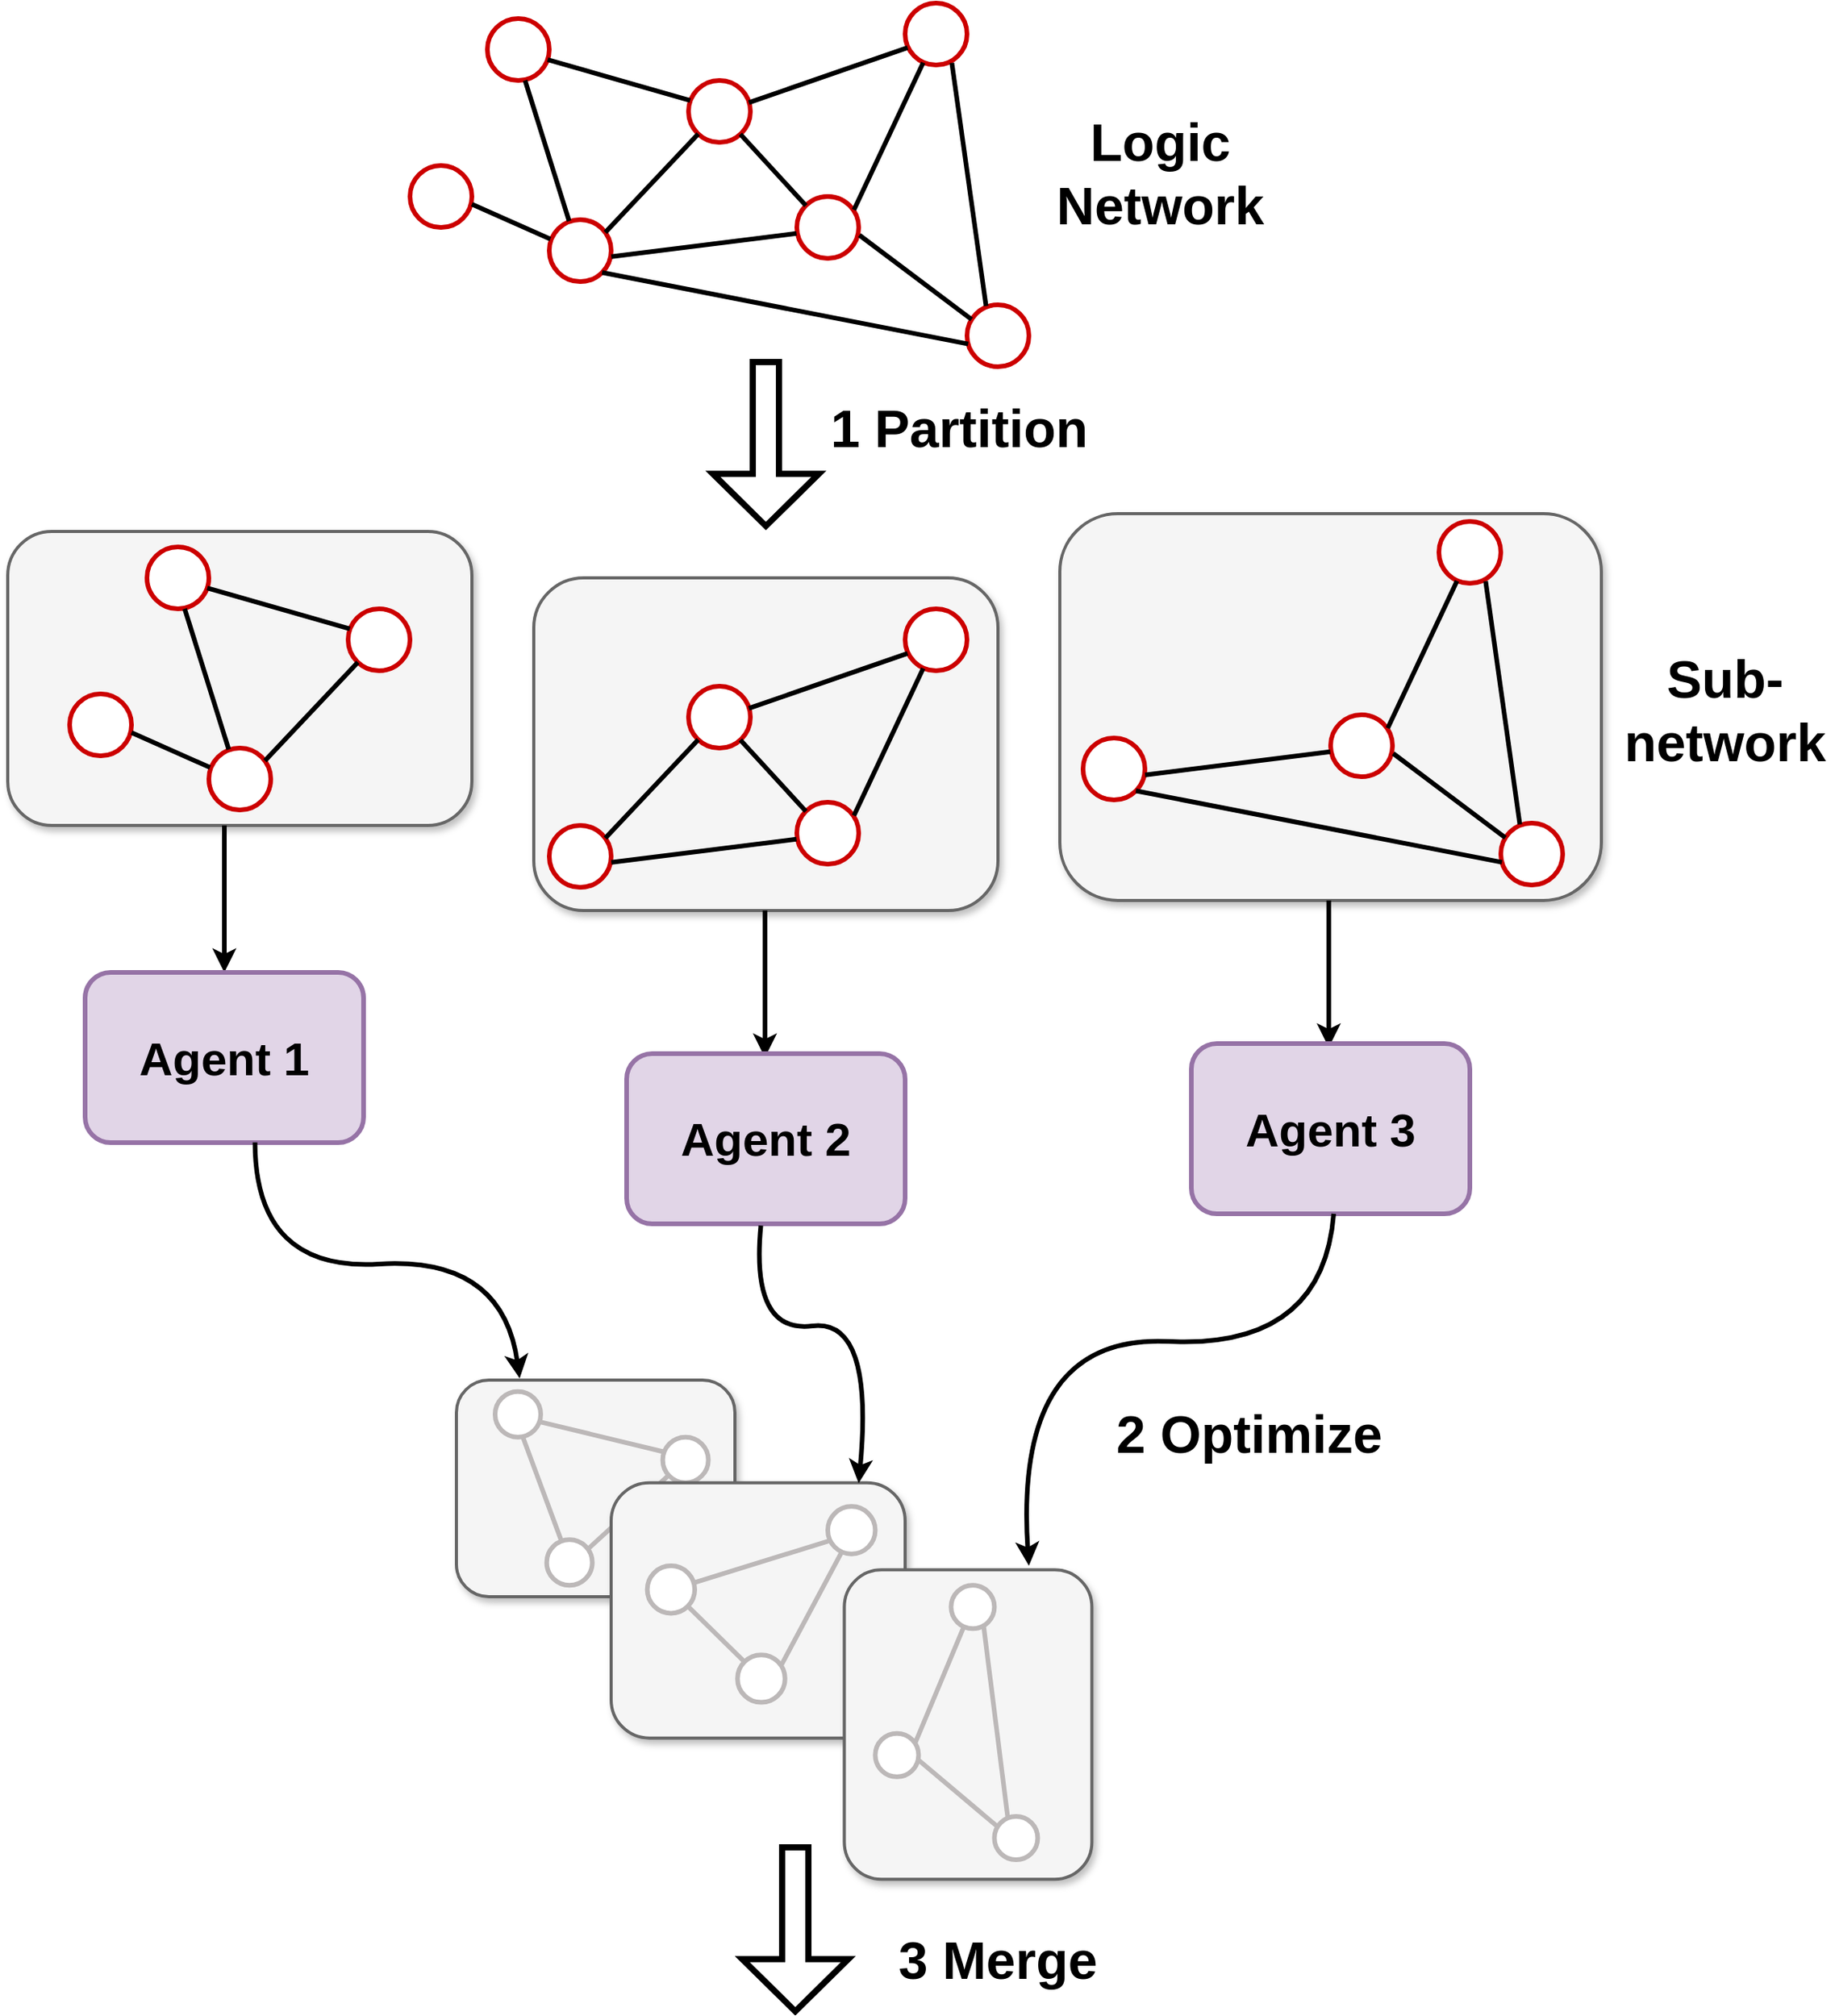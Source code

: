 <mxfile version="24.6.2" type="github">
  <diagram name="第 1 页" id="2leY5HMp6Ett028nWdfq">
    <mxGraphModel dx="3219" dy="2495" grid="1" gridSize="10" guides="1" tooltips="1" connect="1" arrows="1" fold="1" page="1" pageScale="1" pageWidth="1200" pageHeight="1350" math="0" shadow="0">
      <root>
        <mxCell id="0" />
        <mxCell id="1" parent="0" />
        <mxCell id="MMd7Z6TBkllvfIrQ2Aga-56" value="" style="rounded=1;whiteSpace=wrap;html=1;fillColor=#f5f5f5;fontColor=#333333;strokeColor=#666666;strokeWidth=2;shadow=1;" parent="1" vertex="1">
          <mxGeometry x="-510" y="-995" width="350" height="250" as="geometry" />
        </mxCell>
        <mxCell id="MMd7Z6TBkllvfIrQ2Aga-55" value="" style="rounded=1;whiteSpace=wrap;html=1;fillColor=#f5f5f5;fontColor=#333333;strokeColor=#666666;strokeWidth=2;shadow=1;" parent="1" vertex="1">
          <mxGeometry x="-850" y="-953.5" width="300" height="215" as="geometry" />
        </mxCell>
        <mxCell id="MMd7Z6TBkllvfIrQ2Aga-54" value="" style="rounded=1;whiteSpace=wrap;html=1;fillColor=#f5f5f5;fontColor=#333333;strokeColor=#666666;strokeWidth=2;shadow=1;" parent="1" vertex="1">
          <mxGeometry x="-1190" y="-983.5" width="300" height="190" as="geometry" />
        </mxCell>
        <mxCell id="MMd7Z6TBkllvfIrQ2Aga-1" value="" style="ellipse;whiteSpace=wrap;html=1;aspect=fixed;strokeColor=#CC0000;strokeWidth=3;" parent="1" vertex="1">
          <mxGeometry x="-880" y="-1315" width="40" height="40" as="geometry" />
        </mxCell>
        <mxCell id="MMd7Z6TBkllvfIrQ2Aga-2" value="" style="ellipse;whiteSpace=wrap;html=1;aspect=fixed;strokeColor=#CC0000;strokeWidth=3;" parent="1" vertex="1">
          <mxGeometry x="-840" y="-1185" width="40" height="40" as="geometry" />
        </mxCell>
        <mxCell id="MMd7Z6TBkllvfIrQ2Aga-3" value="" style="ellipse;whiteSpace=wrap;html=1;aspect=fixed;strokeColor=#CC0000;strokeWidth=3;" parent="1" vertex="1">
          <mxGeometry x="-750" y="-1275" width="40" height="40" as="geometry" />
        </mxCell>
        <mxCell id="MMd7Z6TBkllvfIrQ2Aga-4" value="" style="ellipse;whiteSpace=wrap;html=1;aspect=fixed;strokeColor=#CC0000;strokeWidth=3;" parent="1" vertex="1">
          <mxGeometry x="-680" y="-1200" width="40" height="40" as="geometry" />
        </mxCell>
        <mxCell id="MMd7Z6TBkllvfIrQ2Aga-5" value="" style="ellipse;whiteSpace=wrap;html=1;aspect=fixed;strokeColor=#CC0000;strokeWidth=3;" parent="1" vertex="1">
          <mxGeometry x="-610" y="-1325" width="40" height="40" as="geometry" />
        </mxCell>
        <mxCell id="MMd7Z6TBkllvfIrQ2Aga-6" value="" style="ellipse;whiteSpace=wrap;html=1;aspect=fixed;strokeColor=#CC0000;strokeWidth=3;" parent="1" vertex="1">
          <mxGeometry x="-570" y="-1130" width="40" height="40" as="geometry" />
        </mxCell>
        <mxCell id="MMd7Z6TBkllvfIrQ2Aga-7" value="" style="ellipse;whiteSpace=wrap;html=1;aspect=fixed;strokeColor=#CC0000;strokeWidth=3;" parent="1" vertex="1">
          <mxGeometry x="-930" y="-1220" width="40" height="40" as="geometry" />
        </mxCell>
        <mxCell id="MMd7Z6TBkllvfIrQ2Aga-8" value="" style="endArrow=none;html=1;rounded=0;strokeWidth=3;exitX=0.017;exitY=0.313;exitDx=0;exitDy=0;exitPerimeter=0;" parent="1" source="MMd7Z6TBkllvfIrQ2Aga-2" edge="1">
          <mxGeometry width="50" height="50" relative="1" as="geometry">
            <mxPoint x="-940" y="-1145" as="sourcePoint" />
            <mxPoint x="-890" y="-1195" as="targetPoint" />
          </mxGeometry>
        </mxCell>
        <mxCell id="MMd7Z6TBkllvfIrQ2Aga-9" value="" style="endArrow=none;html=1;rounded=0;strokeWidth=3;exitX=0.321;exitY=0.022;exitDx=0;exitDy=0;exitPerimeter=0;entryX=0.609;entryY=1;entryDx=0;entryDy=0;entryPerimeter=0;" parent="1" source="MMd7Z6TBkllvfIrQ2Aga-2" target="MMd7Z6TBkllvfIrQ2Aga-1" edge="1">
          <mxGeometry width="50" height="50" relative="1" as="geometry">
            <mxPoint x="-809" y="-1252" as="sourcePoint" />
            <mxPoint x="-860" y="-1275" as="targetPoint" />
          </mxGeometry>
        </mxCell>
        <mxCell id="MMd7Z6TBkllvfIrQ2Aga-10" value="" style="endArrow=none;html=1;rounded=0;strokeWidth=3;exitX=0.027;exitY=0.324;exitDx=0;exitDy=0;exitPerimeter=0;entryX=0.974;entryY=0.663;entryDx=0;entryDy=0;entryPerimeter=0;" parent="1" source="MMd7Z6TBkllvfIrQ2Aga-3" target="MMd7Z6TBkllvfIrQ2Aga-1" edge="1">
          <mxGeometry width="50" height="50" relative="1" as="geometry">
            <mxPoint x="-789" y="-1262" as="sourcePoint" />
            <mxPoint x="-840" y="-1285" as="targetPoint" />
          </mxGeometry>
        </mxCell>
        <mxCell id="MMd7Z6TBkllvfIrQ2Aga-11" value="" style="endArrow=none;html=1;rounded=0;strokeWidth=3;exitX=0.906;exitY=0.204;exitDx=0;exitDy=0;exitPerimeter=0;" parent="1" source="MMd7Z6TBkllvfIrQ2Aga-2" target="MMd7Z6TBkllvfIrQ2Aga-3" edge="1">
          <mxGeometry width="50" height="50" relative="1" as="geometry">
            <mxPoint x="-819" y="-1152" as="sourcePoint" />
            <mxPoint x="-870" y="-1175" as="targetPoint" />
          </mxGeometry>
        </mxCell>
        <mxCell id="MMd7Z6TBkllvfIrQ2Aga-12" value="" style="endArrow=none;html=1;rounded=0;strokeWidth=3;exitX=1.003;exitY=0.597;exitDx=0;exitDy=0;exitPerimeter=0;entryX=-0.006;entryY=0.597;entryDx=0;entryDy=0;entryPerimeter=0;" parent="1" source="MMd7Z6TBkllvfIrQ2Aga-2" target="MMd7Z6TBkllvfIrQ2Aga-4" edge="1">
          <mxGeometry width="50" height="50" relative="1" as="geometry">
            <mxPoint x="-794" y="-1167" as="sourcePoint" />
            <mxPoint x="-734" y="-1230" as="targetPoint" />
          </mxGeometry>
        </mxCell>
        <mxCell id="MMd7Z6TBkllvfIrQ2Aga-13" value="" style="endArrow=none;html=1;rounded=0;strokeWidth=3;entryX=0;entryY=0;entryDx=0;entryDy=0;" parent="1" source="MMd7Z6TBkllvfIrQ2Aga-3" target="MMd7Z6TBkllvfIrQ2Aga-4" edge="1">
          <mxGeometry width="50" height="50" relative="1" as="geometry">
            <mxPoint x="-790" y="-1151" as="sourcePoint" />
            <mxPoint x="-668" y="-1160" as="targetPoint" />
          </mxGeometry>
        </mxCell>
        <mxCell id="MMd7Z6TBkllvfIrQ2Aga-14" value="" style="endArrow=none;html=1;rounded=0;strokeWidth=3;exitX=0.975;exitY=0.358;exitDx=0;exitDy=0;exitPerimeter=0;entryX=0.04;entryY=0.72;entryDx=0;entryDy=0;entryPerimeter=0;" parent="1" source="MMd7Z6TBkllvfIrQ2Aga-3" target="MMd7Z6TBkllvfIrQ2Aga-5" edge="1">
          <mxGeometry width="50" height="50" relative="1" as="geometry">
            <mxPoint x="-794" y="-1167" as="sourcePoint" />
            <mxPoint x="-734" y="-1230" as="targetPoint" />
          </mxGeometry>
        </mxCell>
        <mxCell id="MMd7Z6TBkllvfIrQ2Aga-15" value="" style="endArrow=none;html=1;rounded=0;strokeWidth=3;entryX=0.923;entryY=0.216;entryDx=0;entryDy=0;exitX=0.292;exitY=0.963;exitDx=0;exitDy=0;exitPerimeter=0;entryPerimeter=0;" parent="1" source="MMd7Z6TBkllvfIrQ2Aga-5" target="MMd7Z6TBkllvfIrQ2Aga-4" edge="1">
          <mxGeometry width="50" height="50" relative="1" as="geometry">
            <mxPoint x="-707" y="-1230" as="sourcePoint" />
            <mxPoint x="-664" y="-1184" as="targetPoint" />
          </mxGeometry>
        </mxCell>
        <mxCell id="MMd7Z6TBkllvfIrQ2Aga-16" value="" style="endArrow=none;html=1;rounded=0;strokeWidth=3;exitX=1.012;exitY=0.625;exitDx=0;exitDy=0;exitPerimeter=0;entryX=0.073;entryY=0.237;entryDx=0;entryDy=0;entryPerimeter=0;" parent="1" source="MMd7Z6TBkllvfIrQ2Aga-4" target="MMd7Z6TBkllvfIrQ2Aga-6" edge="1">
          <mxGeometry width="50" height="50" relative="1" as="geometry">
            <mxPoint x="-707" y="-1230" as="sourcePoint" />
            <mxPoint x="-540" y="-1135" as="targetPoint" />
          </mxGeometry>
        </mxCell>
        <mxCell id="MMd7Z6TBkllvfIrQ2Aga-17" value="" style="endArrow=none;html=1;rounded=0;strokeWidth=3;entryX=0.308;entryY=0.021;entryDx=0;entryDy=0;exitX=0.755;exitY=0.968;exitDx=0;exitDy=0;exitPerimeter=0;entryPerimeter=0;" parent="1" source="MMd7Z6TBkllvfIrQ2Aga-5" target="MMd7Z6TBkllvfIrQ2Aga-6" edge="1">
          <mxGeometry width="50" height="50" relative="1" as="geometry">
            <mxPoint x="-588" y="-1276" as="sourcePoint" />
            <mxPoint x="-633" y="-1181" as="targetPoint" />
          </mxGeometry>
        </mxCell>
        <mxCell id="MMd7Z6TBkllvfIrQ2Aga-18" value="" style="ellipse;whiteSpace=wrap;html=1;aspect=fixed;strokeColor=#CC0000;strokeWidth=3;" parent="1" vertex="1">
          <mxGeometry x="-1100" y="-973.5" width="40" height="40" as="geometry" />
        </mxCell>
        <mxCell id="MMd7Z6TBkllvfIrQ2Aga-19" value="" style="ellipse;whiteSpace=wrap;html=1;aspect=fixed;strokeColor=#CC0000;strokeWidth=3;" parent="1" vertex="1">
          <mxGeometry x="-1060" y="-843.5" width="40" height="40" as="geometry" />
        </mxCell>
        <mxCell id="MMd7Z6TBkllvfIrQ2Aga-20" value="" style="ellipse;whiteSpace=wrap;html=1;aspect=fixed;strokeColor=#CC0000;strokeWidth=3;" parent="1" vertex="1">
          <mxGeometry x="-970" y="-933.5" width="40" height="40" as="geometry" />
        </mxCell>
        <mxCell id="MMd7Z6TBkllvfIrQ2Aga-21" value="" style="ellipse;whiteSpace=wrap;html=1;aspect=fixed;strokeColor=#CC0000;strokeWidth=3;" parent="1" vertex="1">
          <mxGeometry x="-1150" y="-878.5" width="40" height="40" as="geometry" />
        </mxCell>
        <mxCell id="MMd7Z6TBkllvfIrQ2Aga-22" value="" style="endArrow=none;html=1;rounded=0;strokeWidth=3;exitX=0.017;exitY=0.313;exitDx=0;exitDy=0;exitPerimeter=0;" parent="1" source="MMd7Z6TBkllvfIrQ2Aga-19" edge="1">
          <mxGeometry width="50" height="50" relative="1" as="geometry">
            <mxPoint x="-1160" y="-803.5" as="sourcePoint" />
            <mxPoint x="-1110" y="-853.5" as="targetPoint" />
          </mxGeometry>
        </mxCell>
        <mxCell id="MMd7Z6TBkllvfIrQ2Aga-23" value="" style="endArrow=none;html=1;rounded=0;strokeWidth=3;exitX=0.321;exitY=0.022;exitDx=0;exitDy=0;exitPerimeter=0;entryX=0.609;entryY=1;entryDx=0;entryDy=0;entryPerimeter=0;" parent="1" source="MMd7Z6TBkllvfIrQ2Aga-19" target="MMd7Z6TBkllvfIrQ2Aga-18" edge="1">
          <mxGeometry width="50" height="50" relative="1" as="geometry">
            <mxPoint x="-1029" y="-910.5" as="sourcePoint" />
            <mxPoint x="-1080" y="-933.5" as="targetPoint" />
          </mxGeometry>
        </mxCell>
        <mxCell id="MMd7Z6TBkllvfIrQ2Aga-24" value="" style="endArrow=none;html=1;rounded=0;strokeWidth=3;exitX=0.027;exitY=0.324;exitDx=0;exitDy=0;exitPerimeter=0;entryX=0.974;entryY=0.663;entryDx=0;entryDy=0;entryPerimeter=0;" parent="1" source="MMd7Z6TBkllvfIrQ2Aga-20" target="MMd7Z6TBkllvfIrQ2Aga-18" edge="1">
          <mxGeometry width="50" height="50" relative="1" as="geometry">
            <mxPoint x="-1009" y="-920.5" as="sourcePoint" />
            <mxPoint x="-1060" y="-943.5" as="targetPoint" />
          </mxGeometry>
        </mxCell>
        <mxCell id="MMd7Z6TBkllvfIrQ2Aga-25" value="" style="endArrow=none;html=1;rounded=0;strokeWidth=3;exitX=0.906;exitY=0.204;exitDx=0;exitDy=0;exitPerimeter=0;" parent="1" source="MMd7Z6TBkllvfIrQ2Aga-19" target="MMd7Z6TBkllvfIrQ2Aga-20" edge="1">
          <mxGeometry width="50" height="50" relative="1" as="geometry">
            <mxPoint x="-1039" y="-810.5" as="sourcePoint" />
            <mxPoint x="-1090" y="-833.5" as="targetPoint" />
          </mxGeometry>
        </mxCell>
        <mxCell id="MMd7Z6TBkllvfIrQ2Aga-35" value="" style="endArrow=none;html=1;rounded=0;strokeWidth=3;exitX=1;exitY=1;exitDx=0;exitDy=0;entryX=0.018;entryY=0.633;entryDx=0;entryDy=0;entryPerimeter=0;" parent="1" source="MMd7Z6TBkllvfIrQ2Aga-2" target="MMd7Z6TBkllvfIrQ2Aga-6" edge="1">
          <mxGeometry width="50" height="50" relative="1" as="geometry">
            <mxPoint x="-790" y="-1151" as="sourcePoint" />
            <mxPoint x="-520" y="-1125" as="targetPoint" />
          </mxGeometry>
        </mxCell>
        <mxCell id="MMd7Z6TBkllvfIrQ2Aga-36" value="" style="ellipse;whiteSpace=wrap;html=1;aspect=fixed;strokeColor=#CC0000;strokeWidth=3;" parent="1" vertex="1">
          <mxGeometry x="-840" y="-793.5" width="40" height="40" as="geometry" />
        </mxCell>
        <mxCell id="MMd7Z6TBkllvfIrQ2Aga-37" value="" style="ellipse;whiteSpace=wrap;html=1;aspect=fixed;strokeColor=#CC0000;strokeWidth=3;" parent="1" vertex="1">
          <mxGeometry x="-750" y="-883.5" width="40" height="40" as="geometry" />
        </mxCell>
        <mxCell id="MMd7Z6TBkllvfIrQ2Aga-38" value="" style="ellipse;whiteSpace=wrap;html=1;aspect=fixed;strokeColor=#CC0000;strokeWidth=3;" parent="1" vertex="1">
          <mxGeometry x="-680" y="-808.5" width="40" height="40" as="geometry" />
        </mxCell>
        <mxCell id="MMd7Z6TBkllvfIrQ2Aga-39" value="" style="ellipse;whiteSpace=wrap;html=1;aspect=fixed;strokeColor=#CC0000;strokeWidth=3;" parent="1" vertex="1">
          <mxGeometry x="-610" y="-933.5" width="40" height="40" as="geometry" />
        </mxCell>
        <mxCell id="MMd7Z6TBkllvfIrQ2Aga-40" value="" style="endArrow=none;html=1;rounded=0;strokeWidth=3;exitX=0.906;exitY=0.204;exitDx=0;exitDy=0;exitPerimeter=0;" parent="1" source="MMd7Z6TBkllvfIrQ2Aga-36" target="MMd7Z6TBkllvfIrQ2Aga-37" edge="1">
          <mxGeometry width="50" height="50" relative="1" as="geometry">
            <mxPoint x="-819" y="-760.5" as="sourcePoint" />
            <mxPoint x="-870" y="-783.5" as="targetPoint" />
          </mxGeometry>
        </mxCell>
        <mxCell id="MMd7Z6TBkllvfIrQ2Aga-41" value="" style="endArrow=none;html=1;rounded=0;strokeWidth=3;exitX=1.003;exitY=0.597;exitDx=0;exitDy=0;exitPerimeter=0;entryX=-0.006;entryY=0.597;entryDx=0;entryDy=0;entryPerimeter=0;" parent="1" source="MMd7Z6TBkllvfIrQ2Aga-36" target="MMd7Z6TBkllvfIrQ2Aga-38" edge="1">
          <mxGeometry width="50" height="50" relative="1" as="geometry">
            <mxPoint x="-794" y="-775.5" as="sourcePoint" />
            <mxPoint x="-734" y="-838.5" as="targetPoint" />
          </mxGeometry>
        </mxCell>
        <mxCell id="MMd7Z6TBkllvfIrQ2Aga-42" value="" style="endArrow=none;html=1;rounded=0;strokeWidth=3;entryX=0;entryY=0;entryDx=0;entryDy=0;" parent="1" source="MMd7Z6TBkllvfIrQ2Aga-37" target="MMd7Z6TBkllvfIrQ2Aga-38" edge="1">
          <mxGeometry width="50" height="50" relative="1" as="geometry">
            <mxPoint x="-790" y="-759.5" as="sourcePoint" />
            <mxPoint x="-668" y="-768.5" as="targetPoint" />
          </mxGeometry>
        </mxCell>
        <mxCell id="MMd7Z6TBkllvfIrQ2Aga-43" value="" style="endArrow=none;html=1;rounded=0;strokeWidth=3;exitX=0.975;exitY=0.358;exitDx=0;exitDy=0;exitPerimeter=0;entryX=0.04;entryY=0.72;entryDx=0;entryDy=0;entryPerimeter=0;" parent="1" source="MMd7Z6TBkllvfIrQ2Aga-37" target="MMd7Z6TBkllvfIrQ2Aga-39" edge="1">
          <mxGeometry width="50" height="50" relative="1" as="geometry">
            <mxPoint x="-794" y="-775.5" as="sourcePoint" />
            <mxPoint x="-734" y="-838.5" as="targetPoint" />
          </mxGeometry>
        </mxCell>
        <mxCell id="MMd7Z6TBkllvfIrQ2Aga-44" value="" style="endArrow=none;html=1;rounded=0;strokeWidth=3;entryX=0.923;entryY=0.216;entryDx=0;entryDy=0;exitX=0.292;exitY=0.963;exitDx=0;exitDy=0;exitPerimeter=0;entryPerimeter=0;" parent="1" source="MMd7Z6TBkllvfIrQ2Aga-39" target="MMd7Z6TBkllvfIrQ2Aga-38" edge="1">
          <mxGeometry width="50" height="50" relative="1" as="geometry">
            <mxPoint x="-707" y="-838.5" as="sourcePoint" />
            <mxPoint x="-664" y="-792.5" as="targetPoint" />
          </mxGeometry>
        </mxCell>
        <mxCell id="MMd7Z6TBkllvfIrQ2Aga-57" value="" style="ellipse;whiteSpace=wrap;html=1;aspect=fixed;strokeColor=#CC0000;strokeWidth=3;" parent="1" vertex="1">
          <mxGeometry x="-495" y="-850" width="40" height="40" as="geometry" />
        </mxCell>
        <mxCell id="MMd7Z6TBkllvfIrQ2Aga-58" value="" style="ellipse;whiteSpace=wrap;html=1;aspect=fixed;strokeColor=#CC0000;strokeWidth=3;" parent="1" vertex="1">
          <mxGeometry x="-335" y="-865" width="40" height="40" as="geometry" />
        </mxCell>
        <mxCell id="MMd7Z6TBkllvfIrQ2Aga-59" value="" style="ellipse;whiteSpace=wrap;html=1;aspect=fixed;strokeColor=#CC0000;strokeWidth=3;" parent="1" vertex="1">
          <mxGeometry x="-265" y="-990" width="40" height="40" as="geometry" />
        </mxCell>
        <mxCell id="MMd7Z6TBkllvfIrQ2Aga-60" value="" style="ellipse;whiteSpace=wrap;html=1;aspect=fixed;strokeColor=#CC0000;strokeWidth=3;" parent="1" vertex="1">
          <mxGeometry x="-225" y="-795" width="40" height="40" as="geometry" />
        </mxCell>
        <mxCell id="MMd7Z6TBkllvfIrQ2Aga-61" value="" style="endArrow=none;html=1;rounded=0;strokeWidth=3;exitX=1.003;exitY=0.597;exitDx=0;exitDy=0;exitPerimeter=0;entryX=-0.006;entryY=0.597;entryDx=0;entryDy=0;entryPerimeter=0;" parent="1" source="MMd7Z6TBkllvfIrQ2Aga-57" target="MMd7Z6TBkllvfIrQ2Aga-58" edge="1">
          <mxGeometry width="50" height="50" relative="1" as="geometry">
            <mxPoint x="-449" y="-832" as="sourcePoint" />
            <mxPoint x="-389" y="-895" as="targetPoint" />
          </mxGeometry>
        </mxCell>
        <mxCell id="MMd7Z6TBkllvfIrQ2Aga-62" value="" style="endArrow=none;html=1;rounded=0;strokeWidth=3;entryX=0.923;entryY=0.216;entryDx=0;entryDy=0;exitX=0.292;exitY=0.963;exitDx=0;exitDy=0;exitPerimeter=0;entryPerimeter=0;" parent="1" source="MMd7Z6TBkllvfIrQ2Aga-59" target="MMd7Z6TBkllvfIrQ2Aga-58" edge="1">
          <mxGeometry width="50" height="50" relative="1" as="geometry">
            <mxPoint x="-362" y="-895" as="sourcePoint" />
            <mxPoint x="-319" y="-849" as="targetPoint" />
          </mxGeometry>
        </mxCell>
        <mxCell id="MMd7Z6TBkllvfIrQ2Aga-63" value="" style="endArrow=none;html=1;rounded=0;strokeWidth=3;exitX=1.012;exitY=0.625;exitDx=0;exitDy=0;exitPerimeter=0;entryX=0.073;entryY=0.237;entryDx=0;entryDy=0;entryPerimeter=0;" parent="1" source="MMd7Z6TBkllvfIrQ2Aga-58" target="MMd7Z6TBkllvfIrQ2Aga-60" edge="1">
          <mxGeometry width="50" height="50" relative="1" as="geometry">
            <mxPoint x="-362" y="-895" as="sourcePoint" />
            <mxPoint x="-195" y="-800" as="targetPoint" />
          </mxGeometry>
        </mxCell>
        <mxCell id="MMd7Z6TBkllvfIrQ2Aga-64" value="" style="endArrow=none;html=1;rounded=0;strokeWidth=3;entryX=0.308;entryY=0.021;entryDx=0;entryDy=0;exitX=0.755;exitY=0.968;exitDx=0;exitDy=0;exitPerimeter=0;entryPerimeter=0;" parent="1" source="MMd7Z6TBkllvfIrQ2Aga-59" target="MMd7Z6TBkllvfIrQ2Aga-60" edge="1">
          <mxGeometry width="50" height="50" relative="1" as="geometry">
            <mxPoint x="-243" y="-941" as="sourcePoint" />
            <mxPoint x="-288" y="-846" as="targetPoint" />
          </mxGeometry>
        </mxCell>
        <mxCell id="MMd7Z6TBkllvfIrQ2Aga-65" value="" style="endArrow=none;html=1;rounded=0;strokeWidth=3;exitX=1;exitY=1;exitDx=0;exitDy=0;entryX=0.018;entryY=0.633;entryDx=0;entryDy=0;entryPerimeter=0;" parent="1" source="MMd7Z6TBkllvfIrQ2Aga-57" target="MMd7Z6TBkllvfIrQ2Aga-60" edge="1">
          <mxGeometry width="50" height="50" relative="1" as="geometry">
            <mxPoint x="-445" y="-816" as="sourcePoint" />
            <mxPoint x="-175" y="-790" as="targetPoint" />
          </mxGeometry>
        </mxCell>
        <mxCell id="MMd7Z6TBkllvfIrQ2Aga-66" value="&lt;font size=&quot;1&quot; style=&quot;&quot;&gt;&lt;b style=&quot;font-size: 34px;&quot;&gt;Logic Network&lt;/b&gt;&lt;/font&gt;" style="text;html=1;align=center;verticalAlign=middle;whiteSpace=wrap;rounded=0;" parent="1" vertex="1">
          <mxGeometry x="-550" y="-1230" width="210" height="30" as="geometry" />
        </mxCell>
        <mxCell id="MMd7Z6TBkllvfIrQ2Aga-67" value="" style="shape=flexArrow;endArrow=classic;html=1;rounded=0;strokeWidth=4;endWidth=47.599;endSize=9.921;width=13.939;" parent="1" edge="1">
          <mxGeometry width="50" height="50" relative="1" as="geometry">
            <mxPoint x="-700" y="-1095" as="sourcePoint" />
            <mxPoint x="-700" y="-985" as="targetPoint" />
          </mxGeometry>
        </mxCell>
        <mxCell id="MMd7Z6TBkllvfIrQ2Aga-68" value="&lt;b style=&quot;&quot;&gt;&lt;font style=&quot;font-size: 34px;&quot;&gt;1 Partition&lt;/font&gt;&lt;/b&gt;" style="text;html=1;align=center;verticalAlign=middle;whiteSpace=wrap;rounded=0;" parent="1" vertex="1">
          <mxGeometry x="-680" y="-1065" width="210" height="30" as="geometry" />
        </mxCell>
        <mxCell id="MMd7Z6TBkllvfIrQ2Aga-69" value="" style="endArrow=classic;html=1;rounded=0;strokeWidth=3;" parent="1" edge="1">
          <mxGeometry width="50" height="50" relative="1" as="geometry">
            <mxPoint x="-1050" y="-793.5" as="sourcePoint" />
            <mxPoint x="-1050" y="-698.5" as="targetPoint" />
          </mxGeometry>
        </mxCell>
        <mxCell id="MMd7Z6TBkllvfIrQ2Aga-70" value="" style="endArrow=classic;html=1;rounded=0;strokeWidth=3;" parent="1" edge="1">
          <mxGeometry width="50" height="50" relative="1" as="geometry">
            <mxPoint x="-700.59" y="-738.5" as="sourcePoint" />
            <mxPoint x="-700.59" y="-643.5" as="targetPoint" />
          </mxGeometry>
        </mxCell>
        <mxCell id="MMd7Z6TBkllvfIrQ2Aga-71" value="" style="endArrow=classic;html=1;rounded=0;strokeWidth=3;" parent="1" edge="1">
          <mxGeometry width="50" height="50" relative="1" as="geometry">
            <mxPoint x="-336.18" y="-745" as="sourcePoint" />
            <mxPoint x="-336.18" y="-650" as="targetPoint" />
          </mxGeometry>
        </mxCell>
        <mxCell id="MMd7Z6TBkllvfIrQ2Aga-72" value="&lt;font size=&quot;1&quot; style=&quot;&quot;&gt;&lt;b style=&quot;font-size: 30px;&quot;&gt;Agent 1&lt;/b&gt;&lt;/font&gt;" style="rounded=1;whiteSpace=wrap;html=1;fillColor=#e1d5e7;strokeColor=#9673a6;strokeWidth=3;" parent="1" vertex="1">
          <mxGeometry x="-1140" y="-698.5" width="180" height="110" as="geometry" />
        </mxCell>
        <mxCell id="MMd7Z6TBkllvfIrQ2Aga-73" value="&lt;font size=&quot;1&quot; style=&quot;&quot;&gt;&lt;b style=&quot;font-size: 30px;&quot;&gt;Agent 3&lt;/b&gt;&lt;/font&gt;" style="rounded=1;whiteSpace=wrap;html=1;fillColor=#e1d5e7;strokeColor=#9673a6;strokeWidth=3;" parent="1" vertex="1">
          <mxGeometry x="-425" y="-652.5" width="180" height="110" as="geometry" />
        </mxCell>
        <mxCell id="MMd7Z6TBkllvfIrQ2Aga-74" value="&lt;font size=&quot;1&quot; style=&quot;&quot;&gt;&lt;b style=&quot;font-size: 30px;&quot;&gt;Agent 2&lt;/b&gt;&lt;/font&gt;" style="rounded=1;whiteSpace=wrap;html=1;fillColor=#e1d5e7;strokeColor=#9673a6;strokeWidth=3;" parent="1" vertex="1">
          <mxGeometry x="-790" y="-646" width="180" height="110" as="geometry" />
        </mxCell>
        <mxCell id="MMd7Z6TBkllvfIrQ2Aga-75" value="&lt;font size=&quot;1&quot; style=&quot;&quot;&gt;&lt;b style=&quot;font-size: 34px;&quot;&gt;Sub-network&lt;/b&gt;&lt;/font&gt;" style="text;html=1;align=center;verticalAlign=middle;whiteSpace=wrap;rounded=0;" parent="1" vertex="1">
          <mxGeometry x="-150" y="-883.5" width="140" height="30" as="geometry" />
        </mxCell>
        <mxCell id="MMd7Z6TBkllvfIrQ2Aga-142" value="" style="group" parent="1" vertex="1" connectable="0">
          <mxGeometry x="-930" y="-435" width="510" height="322.63" as="geometry" />
        </mxCell>
        <mxCell id="MMd7Z6TBkllvfIrQ2Aga-143" value="" style="rounded=1;whiteSpace=wrap;html=1;fillColor=#f5f5f5;fontColor=#333333;strokeColor=#666666;strokeWidth=2;shadow=1;" parent="MMd7Z6TBkllvfIrQ2Aga-142" vertex="1">
          <mxGeometry x="30" width="180" height="140" as="geometry" />
        </mxCell>
        <mxCell id="MMd7Z6TBkllvfIrQ2Aga-144" value="" style="ellipse;whiteSpace=wrap;html=1;aspect=fixed;strokeColor=#bcb8b8;strokeWidth=3;" parent="MMd7Z6TBkllvfIrQ2Aga-142" vertex="1">
          <mxGeometry x="55" y="7.368" width="29.474" height="29.474" as="geometry" />
        </mxCell>
        <mxCell id="MMd7Z6TBkllvfIrQ2Aga-145" value="" style="ellipse;whiteSpace=wrap;html=1;aspect=fixed;strokeColor=#bcb8b8;strokeWidth=3;" parent="MMd7Z6TBkllvfIrQ2Aga-142" vertex="1">
          <mxGeometry x="88.333" y="103.158" width="29.474" height="29.474" as="geometry" />
        </mxCell>
        <mxCell id="MMd7Z6TBkllvfIrQ2Aga-146" value="" style="ellipse;whiteSpace=wrap;html=1;aspect=fixed;strokeColor=#bcb8b8;strokeWidth=3;" parent="MMd7Z6TBkllvfIrQ2Aga-142" vertex="1">
          <mxGeometry x="163.333" y="36.842" width="29.474" height="29.474" as="geometry" />
        </mxCell>
        <mxCell id="MMd7Z6TBkllvfIrQ2Aga-149" value="" style="endArrow=none;html=1;rounded=0;strokeWidth=3;exitX=0.321;exitY=0.022;exitDx=0;exitDy=0;exitPerimeter=0;entryX=0.609;entryY=1;entryDx=0;entryDy=0;entryPerimeter=0;strokeColor=#bcb8b8;" parent="MMd7Z6TBkllvfIrQ2Aga-142" source="MMd7Z6TBkllvfIrQ2Aga-145" target="MMd7Z6TBkllvfIrQ2Aga-144" edge="1">
          <mxGeometry width="50" height="50" relative="1" as="geometry">
            <mxPoint x="114.167" y="53.789" as="sourcePoint" />
            <mxPoint x="71.667" y="36.842" as="targetPoint" />
          </mxGeometry>
        </mxCell>
        <mxCell id="MMd7Z6TBkllvfIrQ2Aga-150" value="" style="endArrow=none;html=1;rounded=0;strokeWidth=3;exitX=0.027;exitY=0.324;exitDx=0;exitDy=0;exitPerimeter=0;entryX=0.974;entryY=0.663;entryDx=0;entryDy=0;entryPerimeter=0;strokeColor=#bcb8b8;" parent="MMd7Z6TBkllvfIrQ2Aga-142" source="MMd7Z6TBkllvfIrQ2Aga-146" target="MMd7Z6TBkllvfIrQ2Aga-144" edge="1">
          <mxGeometry width="50" height="50" relative="1" as="geometry">
            <mxPoint x="130.833" y="46.421" as="sourcePoint" />
            <mxPoint x="88.333" y="29.474" as="targetPoint" />
          </mxGeometry>
        </mxCell>
        <mxCell id="MMd7Z6TBkllvfIrQ2Aga-151" value="" style="endArrow=none;html=1;rounded=0;strokeWidth=3;exitX=0.906;exitY=0.204;exitDx=0;exitDy=0;exitPerimeter=0;strokeColor=#bcb8b8;" parent="MMd7Z6TBkllvfIrQ2Aga-142" source="MMd7Z6TBkllvfIrQ2Aga-145" target="MMd7Z6TBkllvfIrQ2Aga-146" edge="1">
          <mxGeometry width="50" height="50" relative="1" as="geometry">
            <mxPoint x="105.833" y="127.474" as="sourcePoint" />
            <mxPoint x="63.333" y="110.526" as="targetPoint" />
          </mxGeometry>
        </mxCell>
        <mxCell id="MMd7Z6TBkllvfIrQ2Aga-168" value="" style="rounded=1;whiteSpace=wrap;html=1;fillColor=#f5f5f5;fontColor=#333333;strokeColor=#666666;strokeWidth=2;shadow=1;" parent="MMd7Z6TBkllvfIrQ2Aga-142" vertex="1">
          <mxGeometry x="130" y="66.32" width="190" height="165" as="geometry" />
        </mxCell>
        <mxCell id="MMd7Z6TBkllvfIrQ2Aga-170" value="" style="ellipse;whiteSpace=wrap;html=1;aspect=fixed;strokeColor=#BCB8B8;strokeWidth=3;" parent="MMd7Z6TBkllvfIrQ2Aga-142" vertex="1">
          <mxGeometry x="153.333" y="120.041" width="30.698" height="30.698" as="geometry" />
        </mxCell>
        <mxCell id="MMd7Z6TBkllvfIrQ2Aga-171" value="" style="ellipse;whiteSpace=wrap;html=1;aspect=fixed;strokeColor=#BCB8B8;strokeWidth=3;" parent="MMd7Z6TBkllvfIrQ2Aga-142" vertex="1">
          <mxGeometry x="211.667" y="177.599" width="30.698" height="30.698" as="geometry" />
        </mxCell>
        <mxCell id="MMd7Z6TBkllvfIrQ2Aga-172" value="" style="ellipse;whiteSpace=wrap;html=1;aspect=fixed;strokeColor=#BCB8B8;strokeWidth=3;" parent="MMd7Z6TBkllvfIrQ2Aga-142" vertex="1">
          <mxGeometry x="270" y="81.669" width="30.698" height="30.698" as="geometry" />
        </mxCell>
        <mxCell id="MMd7Z6TBkllvfIrQ2Aga-175" value="" style="endArrow=none;html=1;rounded=0;strokeWidth=3;entryX=0;entryY=0;entryDx=0;entryDy=0;strokeColor=#BCB8B8;" parent="MMd7Z6TBkllvfIrQ2Aga-142" source="MMd7Z6TBkllvfIrQ2Aga-170" target="MMd7Z6TBkllvfIrQ2Aga-171" edge="1">
          <mxGeometry width="50" height="50" relative="1" as="geometry">
            <mxPoint x="120" y="215.204" as="sourcePoint" />
            <mxPoint x="221.667" y="208.297" as="targetPoint" />
          </mxGeometry>
        </mxCell>
        <mxCell id="MMd7Z6TBkllvfIrQ2Aga-176" value="" style="endArrow=none;html=1;rounded=0;strokeWidth=3;exitX=0.975;exitY=0.358;exitDx=0;exitDy=0;exitPerimeter=0;entryX=0.04;entryY=0.72;entryDx=0;entryDy=0;entryPerimeter=0;strokeColor=#BCB8B8;" parent="MMd7Z6TBkllvfIrQ2Aga-142" source="MMd7Z6TBkllvfIrQ2Aga-170" target="MMd7Z6TBkllvfIrQ2Aga-172" edge="1">
          <mxGeometry width="50" height="50" relative="1" as="geometry">
            <mxPoint x="116.667" y="202.925" as="sourcePoint" />
            <mxPoint x="166.667" y="154.576" as="targetPoint" />
          </mxGeometry>
        </mxCell>
        <mxCell id="MMd7Z6TBkllvfIrQ2Aga-177" value="" style="endArrow=none;html=1;rounded=0;strokeWidth=3;entryX=0.923;entryY=0.216;entryDx=0;entryDy=0;exitX=0.292;exitY=0.963;exitDx=0;exitDy=0;exitPerimeter=0;entryPerimeter=0;strokeColor=#BCB8B8;" parent="MMd7Z6TBkllvfIrQ2Aga-142" source="MMd7Z6TBkllvfIrQ2Aga-172" target="MMd7Z6TBkllvfIrQ2Aga-171" edge="1">
          <mxGeometry width="50" height="50" relative="1" as="geometry">
            <mxPoint x="189.167" y="154.576" as="sourcePoint" />
            <mxPoint x="225" y="189.878" as="targetPoint" />
          </mxGeometry>
        </mxCell>
        <mxCell id="MMd7Z6TBkllvfIrQ2Aga-220" value="" style="group" parent="MMd7Z6TBkllvfIrQ2Aga-142" vertex="1" connectable="0">
          <mxGeometry x="300.7" y="132.63" width="150" height="190" as="geometry" />
        </mxCell>
        <mxCell id="MMd7Z6TBkllvfIrQ2Aga-218" value="" style="rounded=1;whiteSpace=wrap;html=1;fillColor=#f5f5f5;fontColor=#333333;strokeColor=#666666;strokeWidth=2;shadow=1;" parent="MMd7Z6TBkllvfIrQ2Aga-220" vertex="1">
          <mxGeometry x="-20" y="-10" width="160" height="200" as="geometry" />
        </mxCell>
        <mxCell id="MMd7Z6TBkllvfIrQ2Aga-221" value="" style="ellipse;whiteSpace=wrap;html=1;aspect=fixed;strokeColor=#BCB8B8;strokeWidth=3;" parent="MMd7Z6TBkllvfIrQ2Aga-220" vertex="1">
          <mxGeometry y="95.745" width="28" height="28" as="geometry" />
        </mxCell>
        <mxCell id="MMd7Z6TBkllvfIrQ2Aga-222" value="" style="ellipse;whiteSpace=wrap;html=1;aspect=fixed;strokeColor=#BCB8B8;strokeWidth=3;" parent="MMd7Z6TBkllvfIrQ2Aga-220" vertex="1">
          <mxGeometry x="49" width="28" height="28" as="geometry" />
        </mxCell>
        <mxCell id="MMd7Z6TBkllvfIrQ2Aga-223" value="" style="ellipse;whiteSpace=wrap;html=1;aspect=fixed;strokeColor=#BCB8B8;strokeWidth=3;" parent="MMd7Z6TBkllvfIrQ2Aga-220" vertex="1">
          <mxGeometry x="77" y="149.362" width="28" height="28" as="geometry" />
        </mxCell>
        <mxCell id="MMd7Z6TBkllvfIrQ2Aga-224" value="" style="endArrow=none;html=1;rounded=0;strokeWidth=3;entryX=0.923;entryY=0.216;entryDx=0;entryDy=0;exitX=0.292;exitY=0.963;exitDx=0;exitDy=0;exitPerimeter=0;entryPerimeter=0;strokeColor=#BCB8B8;" parent="MMd7Z6TBkllvfIrQ2Aga-220" source="MMd7Z6TBkllvfIrQ2Aga-222" target="MMd7Z6TBkllvfIrQ2Aga-221" edge="1">
          <mxGeometry width="50" height="50" relative="1" as="geometry">
            <mxPoint x="-18.9" y="72.766" as="sourcePoint" />
            <mxPoint x="11.2" y="108" as="targetPoint" />
          </mxGeometry>
        </mxCell>
        <mxCell id="MMd7Z6TBkllvfIrQ2Aga-225" value="" style="endArrow=none;html=1;rounded=0;strokeWidth=3;exitX=1.012;exitY=0.625;exitDx=0;exitDy=0;exitPerimeter=0;entryX=0.073;entryY=0.237;entryDx=0;entryDy=0;entryPerimeter=0;strokeColor=#BCB8B8;" parent="MMd7Z6TBkllvfIrQ2Aga-220" source="MMd7Z6TBkllvfIrQ2Aga-221" target="MMd7Z6TBkllvfIrQ2Aga-223" edge="1">
          <mxGeometry width="50" height="50" relative="1" as="geometry">
            <mxPoint x="-18.9" y="72.766" as="sourcePoint" />
            <mxPoint x="98" y="145.532" as="targetPoint" />
          </mxGeometry>
        </mxCell>
        <mxCell id="MMd7Z6TBkllvfIrQ2Aga-226" value="" style="endArrow=none;html=1;rounded=0;strokeWidth=3;entryX=0.308;entryY=0.021;entryDx=0;entryDy=0;exitX=0.755;exitY=0.968;exitDx=0;exitDy=0;exitPerimeter=0;entryPerimeter=0;strokeColor=#BCB8B8;" parent="MMd7Z6TBkllvfIrQ2Aga-220" source="MMd7Z6TBkllvfIrQ2Aga-222" target="MMd7Z6TBkllvfIrQ2Aga-223" edge="1">
          <mxGeometry width="50" height="50" relative="1" as="geometry">
            <mxPoint x="64.4" y="37.532" as="sourcePoint" />
            <mxPoint x="32.9" y="110.298" as="targetPoint" />
          </mxGeometry>
        </mxCell>
        <mxCell id="MMd7Z6TBkllvfIrQ2Aga-200" value="" style="curved=1;endArrow=classic;html=1;rounded=0;strokeWidth=3;entryX=0.227;entryY=-0.008;entryDx=0;entryDy=0;entryPerimeter=0;exitX=0.61;exitY=0.999;exitDx=0;exitDy=0;exitPerimeter=0;" parent="1" source="MMd7Z6TBkllvfIrQ2Aga-72" target="MMd7Z6TBkllvfIrQ2Aga-143" edge="1">
          <mxGeometry width="50" height="50" relative="1" as="geometry">
            <mxPoint x="-1030" y="-585" as="sourcePoint" />
            <mxPoint x="-880" y="-735" as="targetPoint" />
            <Array as="points">
              <mxPoint x="-1030" y="-505" />
              <mxPoint x="-870" y="-515" />
            </Array>
          </mxGeometry>
        </mxCell>
        <mxCell id="MMd7Z6TBkllvfIrQ2Aga-202" value="" style="curved=1;endArrow=classic;html=1;rounded=0;strokeWidth=3;entryX=0.842;entryY=0.002;entryDx=0;entryDy=0;entryPerimeter=0;exitX=0.482;exitY=1.01;exitDx=0;exitDy=0;exitPerimeter=0;" parent="1" source="MMd7Z6TBkllvfIrQ2Aga-74" target="MMd7Z6TBkllvfIrQ2Aga-168" edge="1">
          <mxGeometry width="50" height="50" relative="1" as="geometry">
            <mxPoint x="-700" y="-535" as="sourcePoint" />
            <mxPoint x="-543" y="-389.5" as="targetPoint" />
            <Array as="points">
              <mxPoint x="-710" y="-465" />
              <mxPoint x="-630" y="-475" />
            </Array>
          </mxGeometry>
        </mxCell>
        <mxCell id="MMd7Z6TBkllvfIrQ2Aga-203" value="" style="curved=1;endArrow=classic;html=1;rounded=0;strokeWidth=3;exitX=0.482;exitY=1.01;exitDx=0;exitDy=0;exitPerimeter=0;" parent="1" edge="1">
          <mxGeometry width="50" height="50" relative="1" as="geometry">
            <mxPoint x="-333" y="-542.5" as="sourcePoint" />
            <mxPoint x="-530" y="-315" as="targetPoint" />
            <Array as="points">
              <mxPoint x="-340" y="-455" />
              <mxPoint x="-540" y="-465" />
            </Array>
          </mxGeometry>
        </mxCell>
        <mxCell id="MMd7Z6TBkllvfIrQ2Aga-228" value="&lt;b style=&quot;&quot;&gt;&lt;font style=&quot;font-size: 34px;&quot;&gt;3 Merge&lt;/font&gt;&lt;/b&gt;" style="text;html=1;align=center;verticalAlign=middle;whiteSpace=wrap;rounded=0;" parent="1" vertex="1">
          <mxGeometry x="-655" y="-75" width="210" height="30" as="geometry" />
        </mxCell>
        <mxCell id="MMd7Z6TBkllvfIrQ2Aga-229" value="" style="shape=flexArrow;endArrow=classic;html=1;rounded=0;strokeWidth=4;endWidth=47.599;endSize=9.921;width=13.939;" parent="1" edge="1">
          <mxGeometry width="50" height="50" relative="1" as="geometry">
            <mxPoint x="-681" y="-135" as="sourcePoint" />
            <mxPoint x="-681" y="-25" as="targetPoint" />
          </mxGeometry>
        </mxCell>
        <mxCell id="MMd7Z6TBkllvfIrQ2Aga-230" value="&lt;font size=&quot;1&quot; style=&quot;&quot;&gt;&lt;b style=&quot;font-size: 34px;&quot;&gt;2 Optimize&lt;/b&gt;&lt;/font&gt;" style="text;html=1;align=center;verticalAlign=middle;whiteSpace=wrap;rounded=0;" parent="1" vertex="1">
          <mxGeometry x="-495" y="-415" width="215" height="30" as="geometry" />
        </mxCell>
      </root>
    </mxGraphModel>
  </diagram>
</mxfile>
